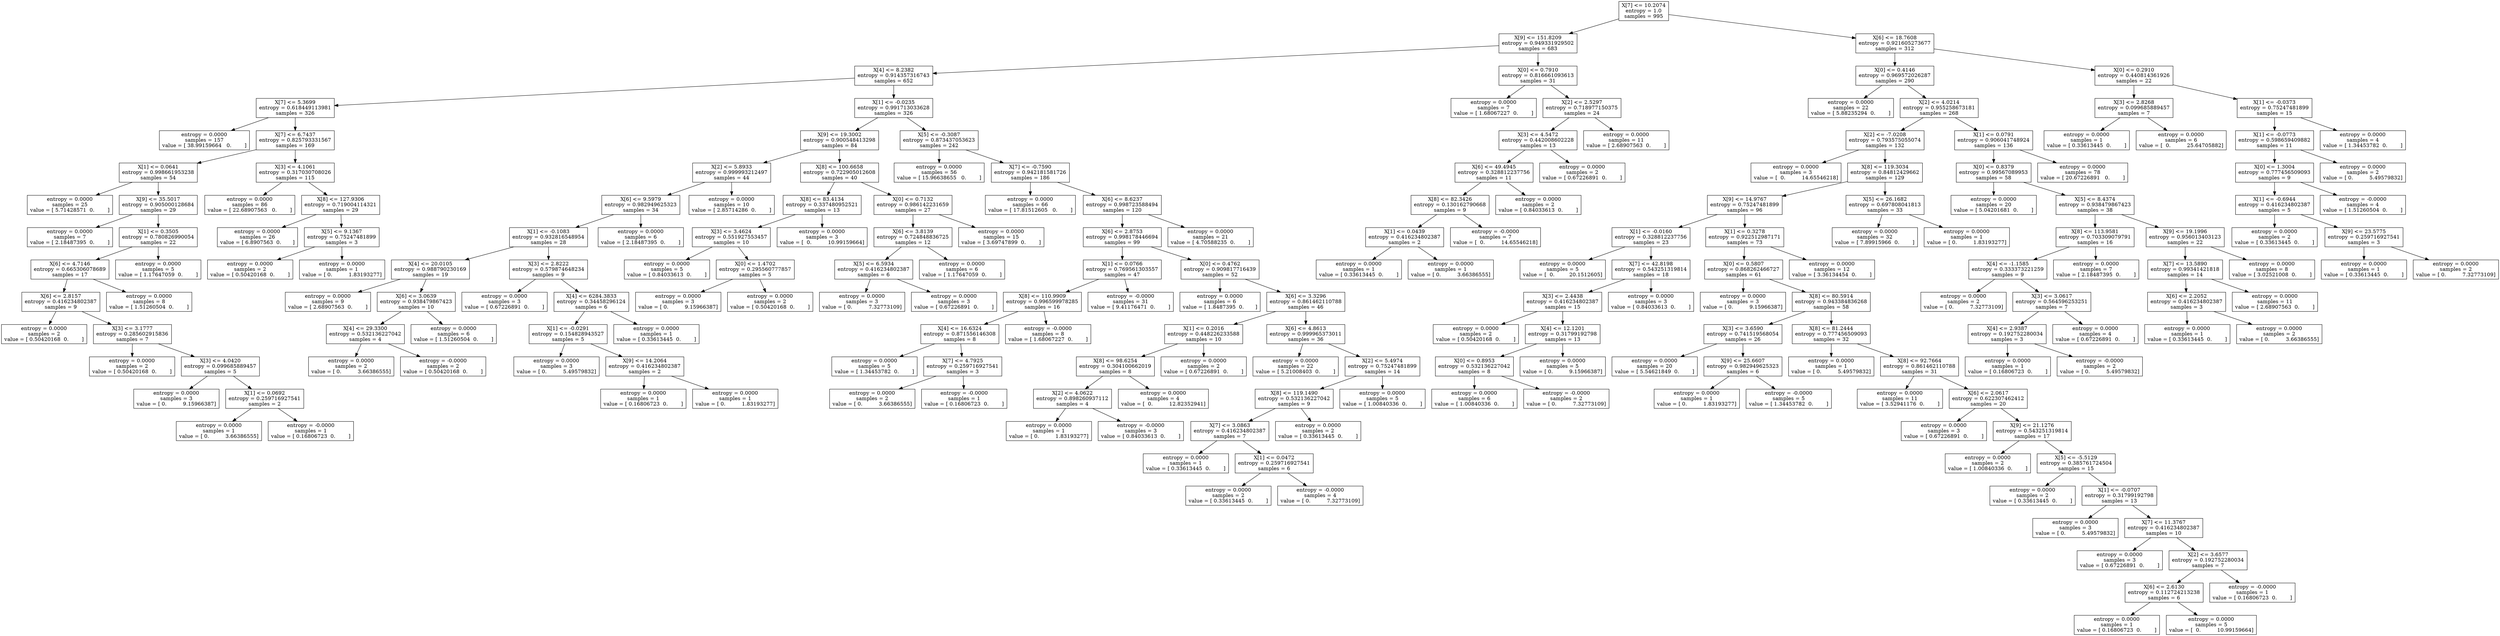 digraph Tree {
0 [label="X[7] <= 10.2074\nentropy = 1.0\nsamples = 995", shape="box"] ;
1 [label="X[9] <= 151.8209\nentropy = 0.949331929502\nsamples = 683", shape="box"] ;
0 -> 1 ;
2 [label="X[4] <= 8.2382\nentropy = 0.914357316743\nsamples = 652", shape="box"] ;
1 -> 2 ;
3 [label="X[7] <= 5.3699\nentropy = 0.618449113981\nsamples = 326", shape="box"] ;
2 -> 3 ;
4 [label="entropy = 0.0000\nsamples = 157\nvalue = [ 38.99159664   0.        ]", shape="box"] ;
3 -> 4 ;
5 [label="X[7] <= 6.7437\nentropy = 0.825793331567\nsamples = 169", shape="box"] ;
3 -> 5 ;
6 [label="X[1] <= 0.0641\nentropy = 0.998661953238\nsamples = 54", shape="box"] ;
5 -> 6 ;
7 [label="entropy = 0.0000\nsamples = 25\nvalue = [ 5.71428571  0.        ]", shape="box"] ;
6 -> 7 ;
8 [label="X[9] <= 35.5017\nentropy = 0.905000128684\nsamples = 29", shape="box"] ;
6 -> 8 ;
9 [label="entropy = 0.0000\nsamples = 7\nvalue = [ 2.18487395  0.        ]", shape="box"] ;
8 -> 9 ;
10 [label="X[1] <= 0.3505\nentropy = 0.780826990054\nsamples = 22", shape="box"] ;
8 -> 10 ;
11 [label="X[6] <= 4.7146\nentropy = 0.665306078689\nsamples = 17", shape="box"] ;
10 -> 11 ;
12 [label="X[6] <= 2.8157\nentropy = 0.416234802387\nsamples = 9", shape="box"] ;
11 -> 12 ;
13 [label="entropy = 0.0000\nsamples = 2\nvalue = [ 0.50420168  0.        ]", shape="box"] ;
12 -> 13 ;
14 [label="X[3] <= 3.1777\nentropy = 0.285602915836\nsamples = 7", shape="box"] ;
12 -> 14 ;
15 [label="entropy = 0.0000\nsamples = 2\nvalue = [ 0.50420168  0.        ]", shape="box"] ;
14 -> 15 ;
16 [label="X[3] <= 4.0420\nentropy = 0.099685889457\nsamples = 5", shape="box"] ;
14 -> 16 ;
17 [label="entropy = 0.0000\nsamples = 3\nvalue = [ 0.          9.15966387]", shape="box"] ;
16 -> 17 ;
18 [label="X[1] <= 0.0692\nentropy = 0.259716927541\nsamples = 2", shape="box"] ;
16 -> 18 ;
19 [label="entropy = 0.0000\nsamples = 1\nvalue = [ 0.          3.66386555]", shape="box"] ;
18 -> 19 ;
20 [label="entropy = -0.0000\nsamples = 1\nvalue = [ 0.16806723  0.        ]", shape="box"] ;
18 -> 20 ;
21 [label="entropy = 0.0000\nsamples = 8\nvalue = [ 1.51260504  0.        ]", shape="box"] ;
11 -> 21 ;
22 [label="entropy = 0.0000\nsamples = 5\nvalue = [ 1.17647059  0.        ]", shape="box"] ;
10 -> 22 ;
23 [label="X[3] <= 4.1061\nentropy = 0.317030708026\nsamples = 115", shape="box"] ;
5 -> 23 ;
24 [label="entropy = 0.0000\nsamples = 86\nvalue = [ 22.68907563   0.        ]", shape="box"] ;
23 -> 24 ;
25 [label="X[8] <= 127.9306\nentropy = 0.719004114321\nsamples = 29", shape="box"] ;
23 -> 25 ;
26 [label="entropy = 0.0000\nsamples = 26\nvalue = [ 6.8907563  0.       ]", shape="box"] ;
25 -> 26 ;
27 [label="X[5] <= 9.1367\nentropy = 0.75247481899\nsamples = 3", shape="box"] ;
25 -> 27 ;
28 [label="entropy = 0.0000\nsamples = 2\nvalue = [ 0.50420168  0.        ]", shape="box"] ;
27 -> 28 ;
29 [label="entropy = 0.0000\nsamples = 1\nvalue = [ 0.          1.83193277]", shape="box"] ;
27 -> 29 ;
30 [label="X[1] <= -0.0235\nentropy = 0.991713033628\nsamples = 326", shape="box"] ;
2 -> 30 ;
31 [label="X[9] <= 19.3002\nentropy = 0.900548413298\nsamples = 84", shape="box"] ;
30 -> 31 ;
32 [label="X[2] <= 5.8933\nentropy = 0.999993212497\nsamples = 44", shape="box"] ;
31 -> 32 ;
33 [label="X[6] <= 9.5979\nentropy = 0.982949625323\nsamples = 34", shape="box"] ;
32 -> 33 ;
34 [label="X[1] <= -0.1083\nentropy = 0.932816548954\nsamples = 28", shape="box"] ;
33 -> 34 ;
35 [label="X[4] <= 20.0105\nentropy = 0.988790230169\nsamples = 19", shape="box"] ;
34 -> 35 ;
36 [label="entropy = 0.0000\nsamples = 9\nvalue = [ 2.68907563  0.        ]", shape="box"] ;
35 -> 36 ;
37 [label="X[6] <= 3.0639\nentropy = 0.938479867423\nsamples = 10", shape="box"] ;
35 -> 37 ;
38 [label="X[4] <= 29.3300\nentropy = 0.532136227042\nsamples = 4", shape="box"] ;
37 -> 38 ;
39 [label="entropy = 0.0000\nsamples = 2\nvalue = [ 0.          3.66386555]", shape="box"] ;
38 -> 39 ;
40 [label="entropy = -0.0000\nsamples = 2\nvalue = [ 0.50420168  0.        ]", shape="box"] ;
38 -> 40 ;
41 [label="entropy = 0.0000\nsamples = 6\nvalue = [ 1.51260504  0.        ]", shape="box"] ;
37 -> 41 ;
42 [label="X[3] <= 2.8222\nentropy = 0.579874648234\nsamples = 9", shape="box"] ;
34 -> 42 ;
43 [label="entropy = 0.0000\nsamples = 3\nvalue = [ 0.67226891  0.        ]", shape="box"] ;
42 -> 43 ;
44 [label="X[4] <= 6284.3833\nentropy = 0.34458296124\nsamples = 6", shape="box"] ;
42 -> 44 ;
45 [label="X[1] <= -0.0291\nentropy = 0.154828943527\nsamples = 5", shape="box"] ;
44 -> 45 ;
46 [label="entropy = 0.0000\nsamples = 3\nvalue = [ 0.          5.49579832]", shape="box"] ;
45 -> 46 ;
47 [label="X[9] <= 14.2064\nentropy = 0.416234802387\nsamples = 2", shape="box"] ;
45 -> 47 ;
48 [label="entropy = 0.0000\nsamples = 1\nvalue = [ 0.16806723  0.        ]", shape="box"] ;
47 -> 48 ;
49 [label="entropy = 0.0000\nsamples = 1\nvalue = [ 0.          1.83193277]", shape="box"] ;
47 -> 49 ;
50 [label="entropy = 0.0000\nsamples = 1\nvalue = [ 0.33613445  0.        ]", shape="box"] ;
44 -> 50 ;
51 [label="entropy = 0.0000\nsamples = 6\nvalue = [ 2.18487395  0.        ]", shape="box"] ;
33 -> 51 ;
52 [label="entropy = 0.0000\nsamples = 10\nvalue = [ 2.85714286  0.        ]", shape="box"] ;
32 -> 52 ;
53 [label="X[8] <= 100.6658\nentropy = 0.722905012608\nsamples = 40", shape="box"] ;
31 -> 53 ;
54 [label="X[8] <= 83.4134\nentropy = 0.337480952521\nsamples = 13", shape="box"] ;
53 -> 54 ;
55 [label="X[3] <= 3.4624\nentropy = 0.551927553457\nsamples = 10", shape="box"] ;
54 -> 55 ;
56 [label="entropy = 0.0000\nsamples = 5\nvalue = [ 0.84033613  0.        ]", shape="box"] ;
55 -> 56 ;
57 [label="X[0] <= 1.4702\nentropy = 0.295560777857\nsamples = 5", shape="box"] ;
55 -> 57 ;
58 [label="entropy = 0.0000\nsamples = 3\nvalue = [ 0.          9.15966387]", shape="box"] ;
57 -> 58 ;
59 [label="entropy = 0.0000\nsamples = 2\nvalue = [ 0.50420168  0.        ]", shape="box"] ;
57 -> 59 ;
60 [label="entropy = 0.0000\nsamples = 3\nvalue = [  0.          10.99159664]", shape="box"] ;
54 -> 60 ;
61 [label="X[0] <= 0.7132\nentropy = 0.986142231659\nsamples = 27", shape="box"] ;
53 -> 61 ;
62 [label="X[6] <= 3.8139\nentropy = 0.724848836725\nsamples = 12", shape="box"] ;
61 -> 62 ;
63 [label="X[5] <= 6.5934\nentropy = 0.416234802387\nsamples = 6", shape="box"] ;
62 -> 63 ;
64 [label="entropy = 0.0000\nsamples = 3\nvalue = [ 0.          7.32773109]", shape="box"] ;
63 -> 64 ;
65 [label="entropy = 0.0000\nsamples = 3\nvalue = [ 0.67226891  0.        ]", shape="box"] ;
63 -> 65 ;
66 [label="entropy = 0.0000\nsamples = 6\nvalue = [ 1.17647059  0.        ]", shape="box"] ;
62 -> 66 ;
67 [label="entropy = 0.0000\nsamples = 15\nvalue = [ 3.69747899  0.        ]", shape="box"] ;
61 -> 67 ;
68 [label="X[5] <= -0.3087\nentropy = 0.873437053623\nsamples = 242", shape="box"] ;
30 -> 68 ;
69 [label="entropy = 0.0000\nsamples = 56\nvalue = [ 15.96638655   0.        ]", shape="box"] ;
68 -> 69 ;
70 [label="X[7] <= -0.7590\nentropy = 0.942181581726\nsamples = 186", shape="box"] ;
68 -> 70 ;
71 [label="entropy = 0.0000\nsamples = 66\nvalue = [ 17.81512605   0.        ]", shape="box"] ;
70 -> 71 ;
72 [label="X[6] <= 8.6237\nentropy = 0.998723588494\nsamples = 120", shape="box"] ;
70 -> 72 ;
73 [label="X[6] <= 2.8753\nentropy = 0.998178446694\nsamples = 99", shape="box"] ;
72 -> 73 ;
74 [label="X[1] <= 0.0766\nentropy = 0.769561303557\nsamples = 47", shape="box"] ;
73 -> 74 ;
75 [label="X[8] <= 110.9909\nentropy = 0.996599978285\nsamples = 16", shape="box"] ;
74 -> 75 ;
76 [label="X[4] <= 16.6324\nentropy = 0.871556146308\nsamples = 8", shape="box"] ;
75 -> 76 ;
77 [label="entropy = 0.0000\nsamples = 5\nvalue = [ 1.34453782  0.        ]", shape="box"] ;
76 -> 77 ;
78 [label="X[7] <= 4.7925\nentropy = 0.259716927541\nsamples = 3", shape="box"] ;
76 -> 78 ;
79 [label="entropy = 0.0000\nsamples = 2\nvalue = [ 0.          3.66386555]", shape="box"] ;
78 -> 79 ;
80 [label="entropy = -0.0000\nsamples = 1\nvalue = [ 0.16806723  0.        ]", shape="box"] ;
78 -> 80 ;
81 [label="entropy = -0.0000\nsamples = 8\nvalue = [ 1.68067227  0.        ]", shape="box"] ;
75 -> 81 ;
82 [label="entropy = -0.0000\nsamples = 31\nvalue = [ 9.41176471  0.        ]", shape="box"] ;
74 -> 82 ;
83 [label="X[0] <= 0.4762\nentropy = 0.909817716439\nsamples = 52", shape="box"] ;
73 -> 83 ;
84 [label="entropy = 0.0000\nsamples = 6\nvalue = [ 1.8487395  0.       ]", shape="box"] ;
83 -> 84 ;
85 [label="X[6] <= 3.3296\nentropy = 0.861462110788\nsamples = 46", shape="box"] ;
83 -> 85 ;
86 [label="X[1] <= 0.2016\nentropy = 0.448226233588\nsamples = 10", shape="box"] ;
85 -> 86 ;
87 [label="X[8] <= 98.6254\nentropy = 0.304100662019\nsamples = 8", shape="box"] ;
86 -> 87 ;
88 [label="X[2] <= 4.0622\nentropy = 0.898260937112\nsamples = 4", shape="box"] ;
87 -> 88 ;
89 [label="entropy = 0.0000\nsamples = 1\nvalue = [ 0.          1.83193277]", shape="box"] ;
88 -> 89 ;
90 [label="entropy = -0.0000\nsamples = 3\nvalue = [ 0.84033613  0.        ]", shape="box"] ;
88 -> 90 ;
91 [label="entropy = 0.0000\nsamples = 4\nvalue = [  0.          12.82352941]", shape="box"] ;
87 -> 91 ;
92 [label="entropy = 0.0000\nsamples = 2\nvalue = [ 0.67226891  0.        ]", shape="box"] ;
86 -> 92 ;
93 [label="X[6] <= 4.8613\nentropy = 0.999965373011\nsamples = 36", shape="box"] ;
85 -> 93 ;
94 [label="entropy = 0.0000\nsamples = 22\nvalue = [ 5.21008403  0.        ]", shape="box"] ;
93 -> 94 ;
95 [label="X[2] <= 5.4974\nentropy = 0.75247481899\nsamples = 14", shape="box"] ;
93 -> 95 ;
96 [label="X[8] <= 119.1490\nentropy = 0.532136227042\nsamples = 9", shape="box"] ;
95 -> 96 ;
97 [label="X[7] <= 3.0863\nentropy = 0.416234802387\nsamples = 7", shape="box"] ;
96 -> 97 ;
98 [label="entropy = 0.0000\nsamples = 1\nvalue = [ 0.33613445  0.        ]", shape="box"] ;
97 -> 98 ;
99 [label="X[1] <= 0.0472\nentropy = 0.259716927541\nsamples = 6", shape="box"] ;
97 -> 99 ;
100 [label="entropy = 0.0000\nsamples = 2\nvalue = [ 0.33613445  0.        ]", shape="box"] ;
99 -> 100 ;
101 [label="entropy = -0.0000\nsamples = 4\nvalue = [ 0.          7.32773109]", shape="box"] ;
99 -> 101 ;
102 [label="entropy = 0.0000\nsamples = 2\nvalue = [ 0.33613445  0.        ]", shape="box"] ;
96 -> 102 ;
103 [label="entropy = 0.0000\nsamples = 5\nvalue = [ 1.00840336  0.        ]", shape="box"] ;
95 -> 103 ;
104 [label="entropy = 0.0000\nsamples = 21\nvalue = [ 4.70588235  0.        ]", shape="box"] ;
72 -> 104 ;
105 [label="X[0] <= 0.7910\nentropy = 0.816661093613\nsamples = 31", shape="box"] ;
1 -> 105 ;
106 [label="entropy = 0.0000\nsamples = 7\nvalue = [ 1.68067227  0.        ]", shape="box"] ;
105 -> 106 ;
107 [label="X[2] <= 2.5297\nentropy = 0.718977150375\nsamples = 24", shape="box"] ;
105 -> 107 ;
108 [label="X[3] <= 4.5472\nentropy = 0.442008602228\nsamples = 13", shape="box"] ;
107 -> 108 ;
109 [label="X[6] <= 49.4945\nentropy = 0.328812237756\nsamples = 11", shape="box"] ;
108 -> 109 ;
110 [label="X[8] <= 82.3426\nentropy = 0.130162790668\nsamples = 9", shape="box"] ;
109 -> 110 ;
111 [label="X[1] <= 0.0439\nentropy = 0.416234802387\nsamples = 2", shape="box"] ;
110 -> 111 ;
112 [label="entropy = 0.0000\nsamples = 1\nvalue = [ 0.33613445  0.        ]", shape="box"] ;
111 -> 112 ;
113 [label="entropy = 0.0000\nsamples = 1\nvalue = [ 0.          3.66386555]", shape="box"] ;
111 -> 113 ;
114 [label="entropy = -0.0000\nsamples = 7\nvalue = [  0.          14.65546218]", shape="box"] ;
110 -> 114 ;
115 [label="entropy = 0.0000\nsamples = 2\nvalue = [ 0.84033613  0.        ]", shape="box"] ;
109 -> 115 ;
116 [label="entropy = 0.0000\nsamples = 2\nvalue = [ 0.67226891  0.        ]", shape="box"] ;
108 -> 116 ;
117 [label="entropy = 0.0000\nsamples = 11\nvalue = [ 2.68907563  0.        ]", shape="box"] ;
107 -> 117 ;
118 [label="X[6] <= 18.7608\nentropy = 0.921605273677\nsamples = 312", shape="box"] ;
0 -> 118 ;
119 [label="X[0] <= 0.4146\nentropy = 0.969572026287\nsamples = 290", shape="box"] ;
118 -> 119 ;
120 [label="entropy = 0.0000\nsamples = 22\nvalue = [ 5.88235294  0.        ]", shape="box"] ;
119 -> 120 ;
121 [label="X[2] <= 4.0214\nentropy = 0.955258673181\nsamples = 268", shape="box"] ;
119 -> 121 ;
122 [label="X[2] <= -7.0208\nentropy = 0.793575055074\nsamples = 132", shape="box"] ;
121 -> 122 ;
123 [label="entropy = 0.0000\nsamples = 3\nvalue = [  0.          14.65546218]", shape="box"] ;
122 -> 123 ;
124 [label="X[8] <= 119.3034\nentropy = 0.84812429662\nsamples = 129", shape="box"] ;
122 -> 124 ;
125 [label="X[9] <= 14.9767\nentropy = 0.75247481899\nsamples = 96", shape="box"] ;
124 -> 125 ;
126 [label="X[1] <= -0.0160\nentropy = 0.328812237756\nsamples = 23", shape="box"] ;
125 -> 126 ;
127 [label="entropy = 0.0000\nsamples = 5\nvalue = [  0.         20.1512605]", shape="box"] ;
126 -> 127 ;
128 [label="X[7] <= 42.8198\nentropy = 0.543251319814\nsamples = 18", shape="box"] ;
126 -> 128 ;
129 [label="X[3] <= 2.4438\nentropy = 0.416234802387\nsamples = 15", shape="box"] ;
128 -> 129 ;
130 [label="entropy = 0.0000\nsamples = 2\nvalue = [ 0.50420168  0.        ]", shape="box"] ;
129 -> 130 ;
131 [label="X[4] <= 12.1201\nentropy = 0.31799192798\nsamples = 13", shape="box"] ;
129 -> 131 ;
132 [label="X[0] <= 0.8953\nentropy = 0.532136227042\nsamples = 8", shape="box"] ;
131 -> 132 ;
133 [label="entropy = 0.0000\nsamples = 6\nvalue = [ 1.00840336  0.        ]", shape="box"] ;
132 -> 133 ;
134 [label="entropy = -0.0000\nsamples = 2\nvalue = [ 0.          7.32773109]", shape="box"] ;
132 -> 134 ;
135 [label="entropy = 0.0000\nsamples = 5\nvalue = [ 0.          9.15966387]", shape="box"] ;
131 -> 135 ;
136 [label="entropy = 0.0000\nsamples = 3\nvalue = [ 0.84033613  0.        ]", shape="box"] ;
128 -> 136 ;
137 [label="X[1] <= 0.3278\nentropy = 0.922512987171\nsamples = 73", shape="box"] ;
125 -> 137 ;
138 [label="X[0] <= 0.5807\nentropy = 0.868262466727\nsamples = 61", shape="box"] ;
137 -> 138 ;
139 [label="entropy = 0.0000\nsamples = 3\nvalue = [ 0.          9.15966387]", shape="box"] ;
138 -> 139 ;
140 [label="X[8] <= 80.5914\nentropy = 0.943384836268\nsamples = 58", shape="box"] ;
138 -> 140 ;
141 [label="X[3] <= 3.6590\nentropy = 0.741519568054\nsamples = 26", shape="box"] ;
140 -> 141 ;
142 [label="entropy = 0.0000\nsamples = 20\nvalue = [ 5.54621849  0.        ]", shape="box"] ;
141 -> 142 ;
143 [label="X[9] <= 25.6607\nentropy = 0.982949625323\nsamples = 6", shape="box"] ;
141 -> 143 ;
144 [label="entropy = 0.0000\nsamples = 1\nvalue = [ 0.          1.83193277]", shape="box"] ;
143 -> 144 ;
145 [label="entropy = -0.0000\nsamples = 5\nvalue = [ 1.34453782  0.        ]", shape="box"] ;
143 -> 145 ;
146 [label="X[8] <= 81.2444\nentropy = 0.777456509093\nsamples = 32", shape="box"] ;
140 -> 146 ;
147 [label="entropy = 0.0000\nsamples = 1\nvalue = [ 0.          5.49579832]", shape="box"] ;
146 -> 147 ;
148 [label="X[8] <= 92.7664\nentropy = 0.861462110788\nsamples = 31", shape="box"] ;
146 -> 148 ;
149 [label="entropy = 0.0000\nsamples = 11\nvalue = [ 3.52941176  0.        ]", shape="box"] ;
148 -> 149 ;
150 [label="X[6] <= 2.0617\nentropy = 0.622307462412\nsamples = 20", shape="box"] ;
148 -> 150 ;
151 [label="entropy = 0.0000\nsamples = 3\nvalue = [ 0.67226891  0.        ]", shape="box"] ;
150 -> 151 ;
152 [label="X[9] <= 21.1276\nentropy = 0.543251319814\nsamples = 17", shape="box"] ;
150 -> 152 ;
153 [label="entropy = 0.0000\nsamples = 2\nvalue = [ 1.00840336  0.        ]", shape="box"] ;
152 -> 153 ;
154 [label="X[5] <= -5.5129\nentropy = 0.385761724504\nsamples = 15", shape="box"] ;
152 -> 154 ;
155 [label="entropy = 0.0000\nsamples = 2\nvalue = [ 0.33613445  0.        ]", shape="box"] ;
154 -> 155 ;
156 [label="X[1] <= -0.0707\nentropy = 0.31799192798\nsamples = 13", shape="box"] ;
154 -> 156 ;
157 [label="entropy = 0.0000\nsamples = 3\nvalue = [ 0.          5.49579832]", shape="box"] ;
156 -> 157 ;
158 [label="X[7] <= 11.3767\nentropy = 0.416234802387\nsamples = 10", shape="box"] ;
156 -> 158 ;
159 [label="entropy = 0.0000\nsamples = 3\nvalue = [ 0.67226891  0.        ]", shape="box"] ;
158 -> 159 ;
160 [label="X[2] <= 3.6577\nentropy = 0.192752280034\nsamples = 7", shape="box"] ;
158 -> 160 ;
161 [label="X[6] <= 2.6130\nentropy = 0.112724213238\nsamples = 6", shape="box"] ;
160 -> 161 ;
162 [label="entropy = 0.0000\nsamples = 1\nvalue = [ 0.16806723  0.        ]", shape="box"] ;
161 -> 162 ;
163 [label="entropy = 0.0000\nsamples = 5\nvalue = [  0.          10.99159664]", shape="box"] ;
161 -> 163 ;
164 [label="entropy = -0.0000\nsamples = 1\nvalue = [ 0.16806723  0.        ]", shape="box"] ;
160 -> 164 ;
165 [label="entropy = 0.0000\nsamples = 12\nvalue = [ 3.36134454  0.        ]", shape="box"] ;
137 -> 165 ;
166 [label="X[5] <= 26.1682\nentropy = 0.697808041813\nsamples = 33", shape="box"] ;
124 -> 166 ;
167 [label="entropy = 0.0000\nsamples = 32\nvalue = [ 7.89915966  0.        ]", shape="box"] ;
166 -> 167 ;
168 [label="entropy = 0.0000\nsamples = 1\nvalue = [ 0.          1.83193277]", shape="box"] ;
166 -> 168 ;
169 [label="X[1] <= 0.0791\nentropy = 0.906041748924\nsamples = 136", shape="box"] ;
121 -> 169 ;
170 [label="X[0] <= 0.8379\nentropy = 0.99567089953\nsamples = 58", shape="box"] ;
169 -> 170 ;
171 [label="entropy = 0.0000\nsamples = 20\nvalue = [ 5.04201681  0.        ]", shape="box"] ;
170 -> 171 ;
172 [label="X[5] <= 8.4374\nentropy = 0.938479867423\nsamples = 38", shape="box"] ;
170 -> 172 ;
173 [label="X[8] <= 113.9581\nentropy = 0.703309079791\nsamples = 16", shape="box"] ;
172 -> 173 ;
174 [label="X[4] <= -1.1585\nentropy = 0.333373221259\nsamples = 9", shape="box"] ;
173 -> 174 ;
175 [label="entropy = 0.0000\nsamples = 2\nvalue = [ 0.          7.32773109]", shape="box"] ;
174 -> 175 ;
176 [label="X[3] <= 3.0617\nentropy = 0.564596253251\nsamples = 7", shape="box"] ;
174 -> 176 ;
177 [label="X[4] <= 2.9387\nentropy = 0.192752280034\nsamples = 3", shape="box"] ;
176 -> 177 ;
178 [label="entropy = 0.0000\nsamples = 1\nvalue = [ 0.16806723  0.        ]", shape="box"] ;
177 -> 178 ;
179 [label="entropy = -0.0000\nsamples = 2\nvalue = [ 0.          5.49579832]", shape="box"] ;
177 -> 179 ;
180 [label="entropy = 0.0000\nsamples = 4\nvalue = [ 0.67226891  0.        ]", shape="box"] ;
176 -> 180 ;
181 [label="entropy = 0.0000\nsamples = 7\nvalue = [ 2.18487395  0.        ]", shape="box"] ;
173 -> 181 ;
182 [label="X[9] <= 19.1996\nentropy = 0.956013403123\nsamples = 22", shape="box"] ;
172 -> 182 ;
183 [label="X[7] <= 13.5890\nentropy = 0.99341421818\nsamples = 14", shape="box"] ;
182 -> 183 ;
184 [label="X[6] <= 2.2052\nentropy = 0.416234802387\nsamples = 3", shape="box"] ;
183 -> 184 ;
185 [label="entropy = 0.0000\nsamples = 1\nvalue = [ 0.33613445  0.        ]", shape="box"] ;
184 -> 185 ;
186 [label="entropy = 0.0000\nsamples = 2\nvalue = [ 0.          3.66386555]", shape="box"] ;
184 -> 186 ;
187 [label="entropy = 0.0000\nsamples = 11\nvalue = [ 2.68907563  0.        ]", shape="box"] ;
183 -> 187 ;
188 [label="entropy = 0.0000\nsamples = 8\nvalue = [ 3.02521008  0.        ]", shape="box"] ;
182 -> 188 ;
189 [label="entropy = 0.0000\nsamples = 78\nvalue = [ 20.67226891   0.        ]", shape="box"] ;
169 -> 189 ;
190 [label="X[0] <= 0.2910\nentropy = 0.440814361926\nsamples = 22", shape="box"] ;
118 -> 190 ;
191 [label="X[3] <= 2.8268\nentropy = 0.099685889457\nsamples = 7", shape="box"] ;
190 -> 191 ;
192 [label="entropy = 0.0000\nsamples = 1\nvalue = [ 0.33613445  0.        ]", shape="box"] ;
191 -> 192 ;
193 [label="entropy = 0.0000\nsamples = 6\nvalue = [  0.          25.64705882]", shape="box"] ;
191 -> 193 ;
194 [label="X[1] <= -0.0373\nentropy = 0.75247481899\nsamples = 15", shape="box"] ;
190 -> 194 ;
195 [label="X[1] <= -0.0773\nentropy = 0.598659409882\nsamples = 11", shape="box"] ;
194 -> 195 ;
196 [label="X[0] <= 1.3004\nentropy = 0.777456509093\nsamples = 9", shape="box"] ;
195 -> 196 ;
197 [label="X[1] <= -0.6944\nentropy = 0.416234802387\nsamples = 5", shape="box"] ;
196 -> 197 ;
198 [label="entropy = 0.0000\nsamples = 2\nvalue = [ 0.33613445  0.        ]", shape="box"] ;
197 -> 198 ;
199 [label="X[9] <= 23.5775\nentropy = 0.259716927541\nsamples = 3", shape="box"] ;
197 -> 199 ;
200 [label="entropy = 0.0000\nsamples = 1\nvalue = [ 0.33613445  0.        ]", shape="box"] ;
199 -> 200 ;
201 [label="entropy = 0.0000\nsamples = 2\nvalue = [ 0.          7.32773109]", shape="box"] ;
199 -> 201 ;
202 [label="entropy = -0.0000\nsamples = 4\nvalue = [ 1.51260504  0.        ]", shape="box"] ;
196 -> 202 ;
203 [label="entropy = 0.0000\nsamples = 2\nvalue = [ 0.          5.49579832]", shape="box"] ;
195 -> 203 ;
204 [label="entropy = 0.0000\nsamples = 4\nvalue = [ 1.34453782  0.        ]", shape="box"] ;
194 -> 204 ;
}